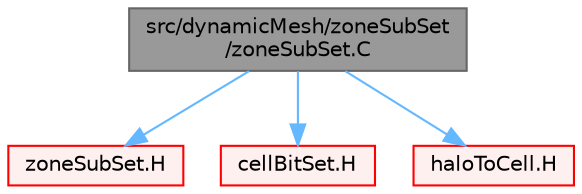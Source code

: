 digraph "src/dynamicMesh/zoneSubSet/zoneSubSet.C"
{
 // LATEX_PDF_SIZE
  bgcolor="transparent";
  edge [fontname=Helvetica,fontsize=10,labelfontname=Helvetica,labelfontsize=10];
  node [fontname=Helvetica,fontsize=10,shape=box,height=0.2,width=0.4];
  Node1 [id="Node000001",label="src/dynamicMesh/zoneSubSet\l/zoneSubSet.C",height=0.2,width=0.4,color="gray40", fillcolor="grey60", style="filled", fontcolor="black",tooltip=" "];
  Node1 -> Node2 [id="edge1_Node000001_Node000002",color="steelblue1",style="solid",tooltip=" "];
  Node2 [id="Node000002",label="zoneSubSet.H",height=0.2,width=0.4,color="red", fillcolor="#FFF0F0", style="filled",URL="$zoneSubSet_8H.html",tooltip=" "];
  Node1 -> Node372 [id="edge2_Node000001_Node000372",color="steelblue1",style="solid",tooltip=" "];
  Node372 [id="Node000372",label="cellBitSet.H",height=0.2,width=0.4,color="red", fillcolor="#FFF0F0", style="filled",URL="$cellBitSet_8H.html",tooltip=" "];
  Node1 -> Node375 [id="edge3_Node000001_Node000375",color="steelblue1",style="solid",tooltip=" "];
  Node375 [id="Node000375",label="haloToCell.H",height=0.2,width=0.4,color="red", fillcolor="#FFF0F0", style="filled",URL="$haloToCell_8H.html",tooltip=" "];
}
